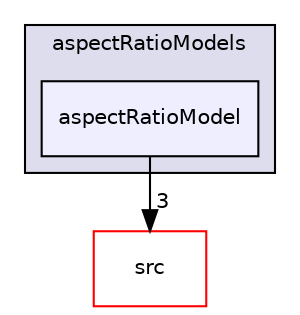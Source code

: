 digraph "applications/solvers/multiphase/twoPhaseEulerFoam/interfacialModels/aspectRatioModels/aspectRatioModel" {
  bgcolor=transparent;
  compound=true
  node [ fontsize="10", fontname="Helvetica"];
  edge [ labelfontsize="10", labelfontname="Helvetica"];
  subgraph clusterdir_61a4c66f01258155d2258fd2274f3c82 {
    graph [ bgcolor="#ddddee", pencolor="black", label="aspectRatioModels" fontname="Helvetica", fontsize="10", URL="dir_61a4c66f01258155d2258fd2274f3c82.html"]
  dir_8953d7c515d018a0dfe9ce713e024667 [shape=box, label="aspectRatioModel", style="filled", fillcolor="#eeeeff", pencolor="black", URL="dir_8953d7c515d018a0dfe9ce713e024667.html"];
  }
  dir_68267d1309a1af8e8297ef4c3efbcdba [shape=box label="src" color="red" URL="dir_68267d1309a1af8e8297ef4c3efbcdba.html"];
  dir_8953d7c515d018a0dfe9ce713e024667->dir_68267d1309a1af8e8297ef4c3efbcdba [headlabel="3", labeldistance=1.5 headhref="dir_000245_000737.html"];
}
